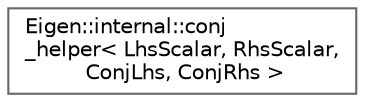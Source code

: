 digraph "类继承关系图"
{
 // LATEX_PDF_SIZE
  bgcolor="transparent";
  edge [fontname=Helvetica,fontsize=10,labelfontname=Helvetica,labelfontsize=10];
  node [fontname=Helvetica,fontsize=10,shape=box,height=0.2,width=0.4];
  rankdir="LR";
  Node0 [id="Node000000",label="Eigen::internal::conj\l_helper\< LhsScalar, RhsScalar,\l ConjLhs, ConjRhs \>",height=0.2,width=0.4,color="grey40", fillcolor="white", style="filled",URL="$struct_eigen_1_1internal_1_1conj__helper.html",tooltip=" "];
}
